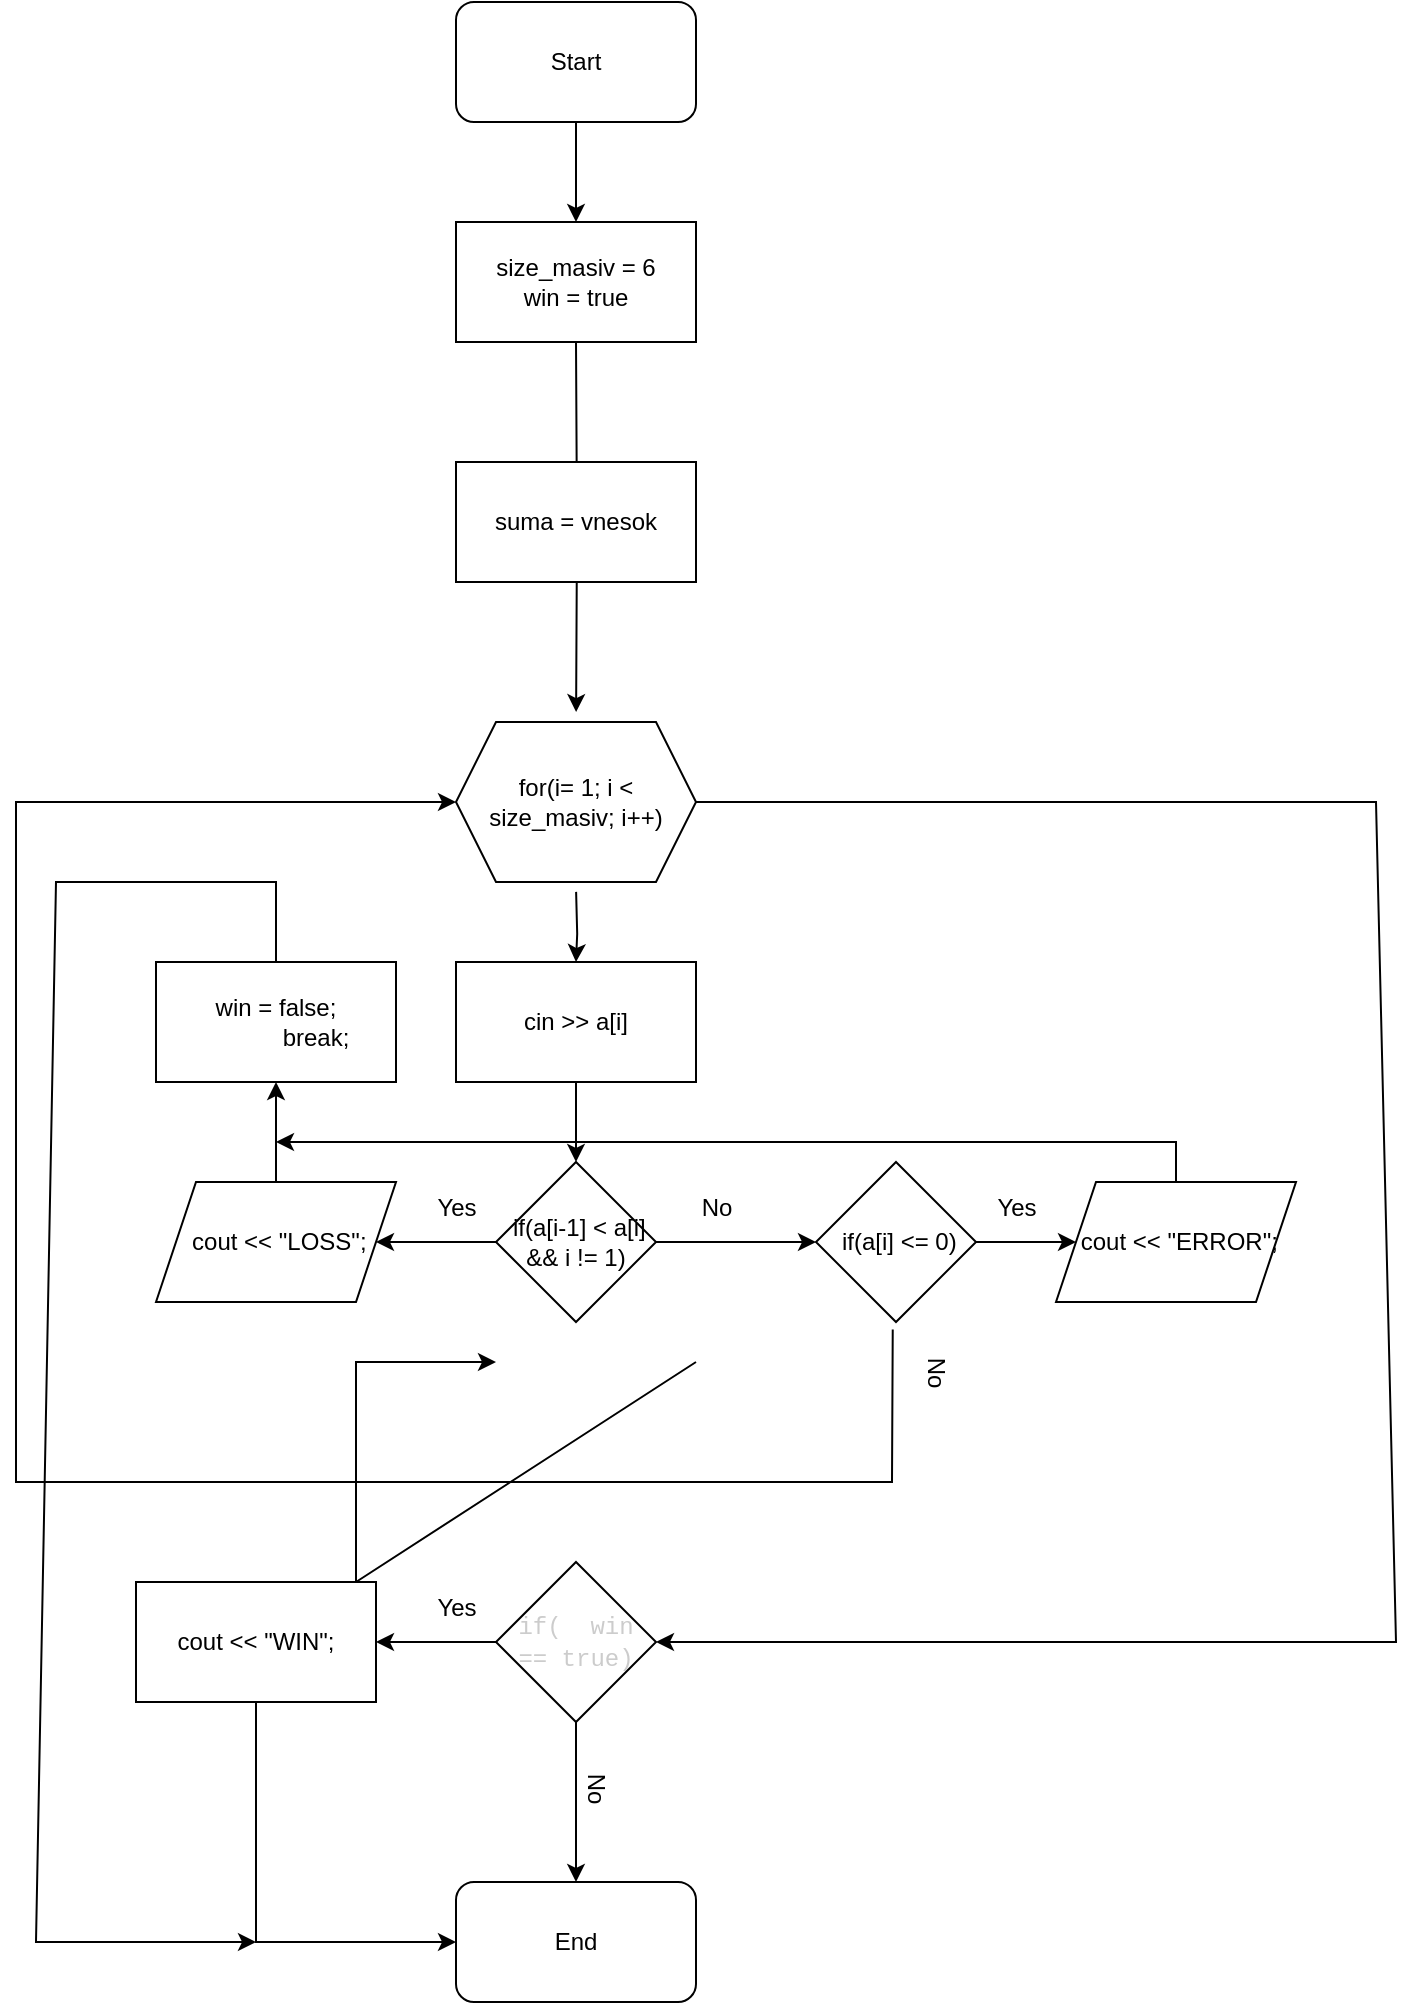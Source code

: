 <mxfile version="22.0.3" type="device">
  <diagram name="Сторінка-1" id="16uNBMUPMNt3LODtoYmI">
    <mxGraphModel dx="1884" dy="1102" grid="1" gridSize="10" guides="1" tooltips="1" connect="1" arrows="1" fold="1" page="1" pageScale="1" pageWidth="827" pageHeight="1169" math="0" shadow="0">
      <root>
        <mxCell id="0" />
        <mxCell id="1" parent="0" />
        <mxCell id="tfUgb17soO2Li63GGgPO-3" style="edgeStyle=orthogonalEdgeStyle;rounded=0;orthogonalLoop=1;jettySize=auto;html=1;exitX=0.5;exitY=1;exitDx=0;exitDy=0;entryX=0.5;entryY=0;entryDx=0;entryDy=0;" parent="1" source="tfUgb17soO2Li63GGgPO-1" edge="1">
          <mxGeometry relative="1" as="geometry">
            <mxPoint x="330" y="250" as="targetPoint" />
          </mxGeometry>
        </mxCell>
        <mxCell id="tfUgb17soO2Li63GGgPO-1" value="Start" style="rounded=1;whiteSpace=wrap;html=1;" parent="1" vertex="1">
          <mxGeometry x="270" y="140" width="120" height="60" as="geometry" />
        </mxCell>
        <mxCell id="tfUgb17soO2Li63GGgPO-6" value="" style="edgeStyle=orthogonalEdgeStyle;rounded=0;orthogonalLoop=1;jettySize=auto;html=1;" parent="1" edge="1">
          <mxGeometry relative="1" as="geometry">
            <mxPoint x="330" y="310" as="sourcePoint" />
            <mxPoint x="330.053" y="495.059" as="targetPoint" />
          </mxGeometry>
        </mxCell>
        <mxCell id="aQ5TlCar7g5bhFE_vyLr-2" value="suma = vnesok" style="rounded=0;whiteSpace=wrap;html=1;" vertex="1" parent="1">
          <mxGeometry x="270" y="370" width="120" height="60" as="geometry" />
        </mxCell>
        <mxCell id="aQ5TlCar7g5bhFE_vyLr-12" value="" style="endArrow=classic;html=1;rounded=0;exitX=0;exitY=0.5;exitDx=0;exitDy=0;entryX=0;entryY=0.5;entryDx=0;entryDy=0;" edge="1" parent="1" source="aQ5TlCar7g5bhFE_vyLr-10">
          <mxGeometry width="50" height="50" relative="1" as="geometry">
            <mxPoint x="390" y="820" as="sourcePoint" />
            <mxPoint x="290" y="820" as="targetPoint" />
            <Array as="points">
              <mxPoint x="220" y="930" />
              <mxPoint x="220" y="820" />
            </Array>
          </mxGeometry>
        </mxCell>
        <mxCell id="aQ5TlCar7g5bhFE_vyLr-19" value="size_masiv = 6&lt;br&gt;win = true" style="rounded=0;whiteSpace=wrap;html=1;" vertex="1" parent="1">
          <mxGeometry x="270" y="250" width="120" height="60" as="geometry" />
        </mxCell>
        <mxCell id="aQ5TlCar7g5bhFE_vyLr-23" value="" style="edgeStyle=orthogonalEdgeStyle;rounded=0;orthogonalLoop=1;jettySize=auto;html=1;" edge="1" parent="1" target="aQ5TlCar7g5bhFE_vyLr-21">
          <mxGeometry relative="1" as="geometry">
            <mxPoint x="330.053" y="584.941" as="sourcePoint" />
          </mxGeometry>
        </mxCell>
        <mxCell id="aQ5TlCar7g5bhFE_vyLr-26" value="" style="edgeStyle=orthogonalEdgeStyle;rounded=0;orthogonalLoop=1;jettySize=auto;html=1;" edge="1" parent="1" source="aQ5TlCar7g5bhFE_vyLr-21" target="aQ5TlCar7g5bhFE_vyLr-25">
          <mxGeometry relative="1" as="geometry" />
        </mxCell>
        <mxCell id="aQ5TlCar7g5bhFE_vyLr-21" value="cin &amp;gt;&amp;gt; a[i]" style="rounded=0;whiteSpace=wrap;html=1;" vertex="1" parent="1">
          <mxGeometry x="270" y="620" width="120" height="60" as="geometry" />
        </mxCell>
        <mxCell id="aQ5TlCar7g5bhFE_vyLr-24" value="for(i= 1; i &amp;lt; size_masiv; i++)" style="shape=hexagon;perimeter=hexagonPerimeter2;whiteSpace=wrap;html=1;fixedSize=1;" vertex="1" parent="1">
          <mxGeometry x="270" y="500" width="120" height="80" as="geometry" />
        </mxCell>
        <mxCell id="aQ5TlCar7g5bhFE_vyLr-28" value="" style="edgeStyle=orthogonalEdgeStyle;rounded=0;orthogonalLoop=1;jettySize=auto;html=1;" edge="1" parent="1" source="aQ5TlCar7g5bhFE_vyLr-25">
          <mxGeometry relative="1" as="geometry">
            <mxPoint x="230" y="760" as="targetPoint" />
          </mxGeometry>
        </mxCell>
        <mxCell id="aQ5TlCar7g5bhFE_vyLr-35" value="" style="edgeStyle=orthogonalEdgeStyle;rounded=0;orthogonalLoop=1;jettySize=auto;html=1;" edge="1" parent="1" source="aQ5TlCar7g5bhFE_vyLr-25" target="aQ5TlCar7g5bhFE_vyLr-34">
          <mxGeometry relative="1" as="geometry" />
        </mxCell>
        <mxCell id="aQ5TlCar7g5bhFE_vyLr-25" value="&amp;nbsp;if(a[i-1] &amp;lt; a[i] &amp;amp;&amp;amp; i != 1)" style="rhombus;whiteSpace=wrap;html=1;" vertex="1" parent="1">
          <mxGeometry x="290" y="720" width="80" height="80" as="geometry" />
        </mxCell>
        <mxCell id="aQ5TlCar7g5bhFE_vyLr-31" value="" style="edgeStyle=orthogonalEdgeStyle;rounded=0;orthogonalLoop=1;jettySize=auto;html=1;" edge="1" parent="1" source="aQ5TlCar7g5bhFE_vyLr-29" target="aQ5TlCar7g5bhFE_vyLr-30">
          <mxGeometry relative="1" as="geometry" />
        </mxCell>
        <mxCell id="aQ5TlCar7g5bhFE_vyLr-29" value="&amp;nbsp;cout &amp;lt;&amp;lt; &quot;LOSS&quot;;" style="shape=parallelogram;perimeter=parallelogramPerimeter;whiteSpace=wrap;html=1;fixedSize=1;" vertex="1" parent="1">
          <mxGeometry x="120" y="730" width="120" height="60" as="geometry" />
        </mxCell>
        <mxCell id="aQ5TlCar7g5bhFE_vyLr-30" value="&lt;div&gt;win = false;&lt;/div&gt;&lt;div&gt;&amp;nbsp; &amp;nbsp; &amp;nbsp; &amp;nbsp; &amp;nbsp; &amp;nbsp; break;&lt;/div&gt;" style="rounded=0;whiteSpace=wrap;html=1;" vertex="1" parent="1">
          <mxGeometry x="120" y="620" width="120" height="60" as="geometry" />
        </mxCell>
        <mxCell id="aQ5TlCar7g5bhFE_vyLr-33" value="Yes" style="text;html=1;align=center;verticalAlign=middle;resizable=0;points=[];autosize=1;strokeColor=none;fillColor=none;" vertex="1" parent="1">
          <mxGeometry x="250" y="728" width="40" height="30" as="geometry" />
        </mxCell>
        <mxCell id="aQ5TlCar7g5bhFE_vyLr-39" value="" style="edgeStyle=orthogonalEdgeStyle;rounded=0;orthogonalLoop=1;jettySize=auto;html=1;" edge="1" parent="1" source="aQ5TlCar7g5bhFE_vyLr-34" target="aQ5TlCar7g5bhFE_vyLr-38">
          <mxGeometry relative="1" as="geometry" />
        </mxCell>
        <mxCell id="aQ5TlCar7g5bhFE_vyLr-34" value="&amp;nbsp;if(a[i] &amp;lt;= 0)" style="rhombus;whiteSpace=wrap;html=1;" vertex="1" parent="1">
          <mxGeometry x="450" y="720" width="80" height="80" as="geometry" />
        </mxCell>
        <mxCell id="aQ5TlCar7g5bhFE_vyLr-36" value="No" style="text;html=1;align=center;verticalAlign=middle;resizable=0;points=[];autosize=1;strokeColor=none;fillColor=none;" vertex="1" parent="1">
          <mxGeometry x="380" y="728" width="40" height="30" as="geometry" />
        </mxCell>
        <mxCell id="aQ5TlCar7g5bhFE_vyLr-41" value="" style="edgeStyle=orthogonalEdgeStyle;rounded=0;orthogonalLoop=1;jettySize=auto;html=1;" edge="1" parent="1" source="aQ5TlCar7g5bhFE_vyLr-38">
          <mxGeometry relative="1" as="geometry">
            <mxPoint x="180" y="710" as="targetPoint" />
            <Array as="points">
              <mxPoint x="630" y="710" />
            </Array>
          </mxGeometry>
        </mxCell>
        <mxCell id="aQ5TlCar7g5bhFE_vyLr-38" value="&amp;nbsp;cout &amp;lt;&amp;lt; &quot;ERROR&quot;;" style="shape=parallelogram;perimeter=parallelogramPerimeter;whiteSpace=wrap;html=1;fixedSize=1;" vertex="1" parent="1">
          <mxGeometry x="570" y="730" width="120" height="60" as="geometry" />
        </mxCell>
        <mxCell id="aQ5TlCar7g5bhFE_vyLr-42" value="Yes" style="text;html=1;align=center;verticalAlign=middle;resizable=0;points=[];autosize=1;strokeColor=none;fillColor=none;" vertex="1" parent="1">
          <mxGeometry x="530" y="728" width="40" height="30" as="geometry" />
        </mxCell>
        <mxCell id="aQ5TlCar7g5bhFE_vyLr-43" value="No" style="text;html=1;align=center;verticalAlign=middle;resizable=0;points=[];autosize=1;strokeColor=none;fillColor=none;rotation=90;" vertex="1" parent="1">
          <mxGeometry x="490" y="810" width="40" height="30" as="geometry" />
        </mxCell>
        <mxCell id="aQ5TlCar7g5bhFE_vyLr-47" value="" style="edgeStyle=orthogonalEdgeStyle;rounded=0;orthogonalLoop=1;jettySize=auto;html=1;" edge="1" parent="1" source="aQ5TlCar7g5bhFE_vyLr-44" target="aQ5TlCar7g5bhFE_vyLr-46">
          <mxGeometry relative="1" as="geometry" />
        </mxCell>
        <mxCell id="aQ5TlCar7g5bhFE_vyLr-50" value="" style="edgeStyle=orthogonalEdgeStyle;rounded=0;orthogonalLoop=1;jettySize=auto;html=1;" edge="1" parent="1" source="aQ5TlCar7g5bhFE_vyLr-44" target="aQ5TlCar7g5bhFE_vyLr-49">
          <mxGeometry relative="1" as="geometry" />
        </mxCell>
        <mxCell id="aQ5TlCar7g5bhFE_vyLr-44" value="&lt;font face=&quot;Consolas, Courier New, monospace&quot; color=&quot;#cccccc&quot;&gt;if(&amp;nbsp; win == true)&lt;/font&gt;" style="rhombus;whiteSpace=wrap;html=1;" vertex="1" parent="1">
          <mxGeometry x="290" y="920" width="80" height="80" as="geometry" />
        </mxCell>
        <mxCell id="aQ5TlCar7g5bhFE_vyLr-46" value="cout &amp;lt;&amp;lt; &quot;WIN&quot;;" style="rounded=0;whiteSpace=wrap;html=1;" vertex="1" parent="1">
          <mxGeometry x="110" y="930" width="120" height="60" as="geometry" />
        </mxCell>
        <mxCell id="aQ5TlCar7g5bhFE_vyLr-48" value="Yes" style="text;html=1;align=center;verticalAlign=middle;resizable=0;points=[];autosize=1;strokeColor=none;fillColor=none;" vertex="1" parent="1">
          <mxGeometry x="250" y="928" width="40" height="30" as="geometry" />
        </mxCell>
        <mxCell id="aQ5TlCar7g5bhFE_vyLr-49" value="End" style="rounded=1;whiteSpace=wrap;html=1;" vertex="1" parent="1">
          <mxGeometry x="270" y="1080" width="120" height="60" as="geometry" />
        </mxCell>
        <mxCell id="aQ5TlCar7g5bhFE_vyLr-51" value="No" style="text;html=1;align=center;verticalAlign=middle;resizable=0;points=[];autosize=1;strokeColor=none;fillColor=none;rotation=90;" vertex="1" parent="1">
          <mxGeometry x="320" y="1018" width="40" height="30" as="geometry" />
        </mxCell>
        <mxCell id="aQ5TlCar7g5bhFE_vyLr-52" value="" style="endArrow=classic;html=1;rounded=0;exitX=0.5;exitY=1;exitDx=0;exitDy=0;entryX=0;entryY=0.5;entryDx=0;entryDy=0;" edge="1" parent="1" source="aQ5TlCar7g5bhFE_vyLr-46" target="aQ5TlCar7g5bhFE_vyLr-49">
          <mxGeometry width="50" height="50" relative="1" as="geometry">
            <mxPoint x="320" y="890" as="sourcePoint" />
            <mxPoint x="370" y="840" as="targetPoint" />
            <Array as="points">
              <mxPoint x="170" y="1110" />
            </Array>
          </mxGeometry>
        </mxCell>
        <mxCell id="aQ5TlCar7g5bhFE_vyLr-53" value="" style="endArrow=classic;html=1;rounded=0;exitX=-0.03;exitY=1.221;exitDx=0;exitDy=0;exitPerimeter=0;entryX=0;entryY=0.5;entryDx=0;entryDy=0;" edge="1" parent="1" source="aQ5TlCar7g5bhFE_vyLr-43" target="aQ5TlCar7g5bhFE_vyLr-24">
          <mxGeometry width="50" height="50" relative="1" as="geometry">
            <mxPoint x="210" y="700" as="sourcePoint" />
            <mxPoint x="50" y="540" as="targetPoint" />
            <Array as="points">
              <mxPoint x="488" y="880" />
              <mxPoint x="50" y="880" />
              <mxPoint x="50" y="540" />
            </Array>
          </mxGeometry>
        </mxCell>
        <mxCell id="aQ5TlCar7g5bhFE_vyLr-55" value="" style="endArrow=classic;html=1;rounded=0;exitX=1;exitY=0.5;exitDx=0;exitDy=0;entryX=1;entryY=0.5;entryDx=0;entryDy=0;" edge="1" parent="1" source="aQ5TlCar7g5bhFE_vyLr-24" target="aQ5TlCar7g5bhFE_vyLr-44">
          <mxGeometry width="50" height="50" relative="1" as="geometry">
            <mxPoint x="210" y="700" as="sourcePoint" />
            <mxPoint x="740" y="930" as="targetPoint" />
            <Array as="points">
              <mxPoint x="730" y="540" />
              <mxPoint x="740" y="960" />
            </Array>
          </mxGeometry>
        </mxCell>
        <mxCell id="aQ5TlCar7g5bhFE_vyLr-56" value="" style="endArrow=classic;html=1;rounded=0;exitX=0.5;exitY=0;exitDx=0;exitDy=0;" edge="1" parent="1" source="aQ5TlCar7g5bhFE_vyLr-30">
          <mxGeometry width="50" height="50" relative="1" as="geometry">
            <mxPoint x="210" y="700" as="sourcePoint" />
            <mxPoint x="170" y="1110" as="targetPoint" />
            <Array as="points">
              <mxPoint x="180" y="580" />
              <mxPoint x="70" y="580" />
              <mxPoint x="60" y="1110" />
            </Array>
          </mxGeometry>
        </mxCell>
      </root>
    </mxGraphModel>
  </diagram>
</mxfile>
